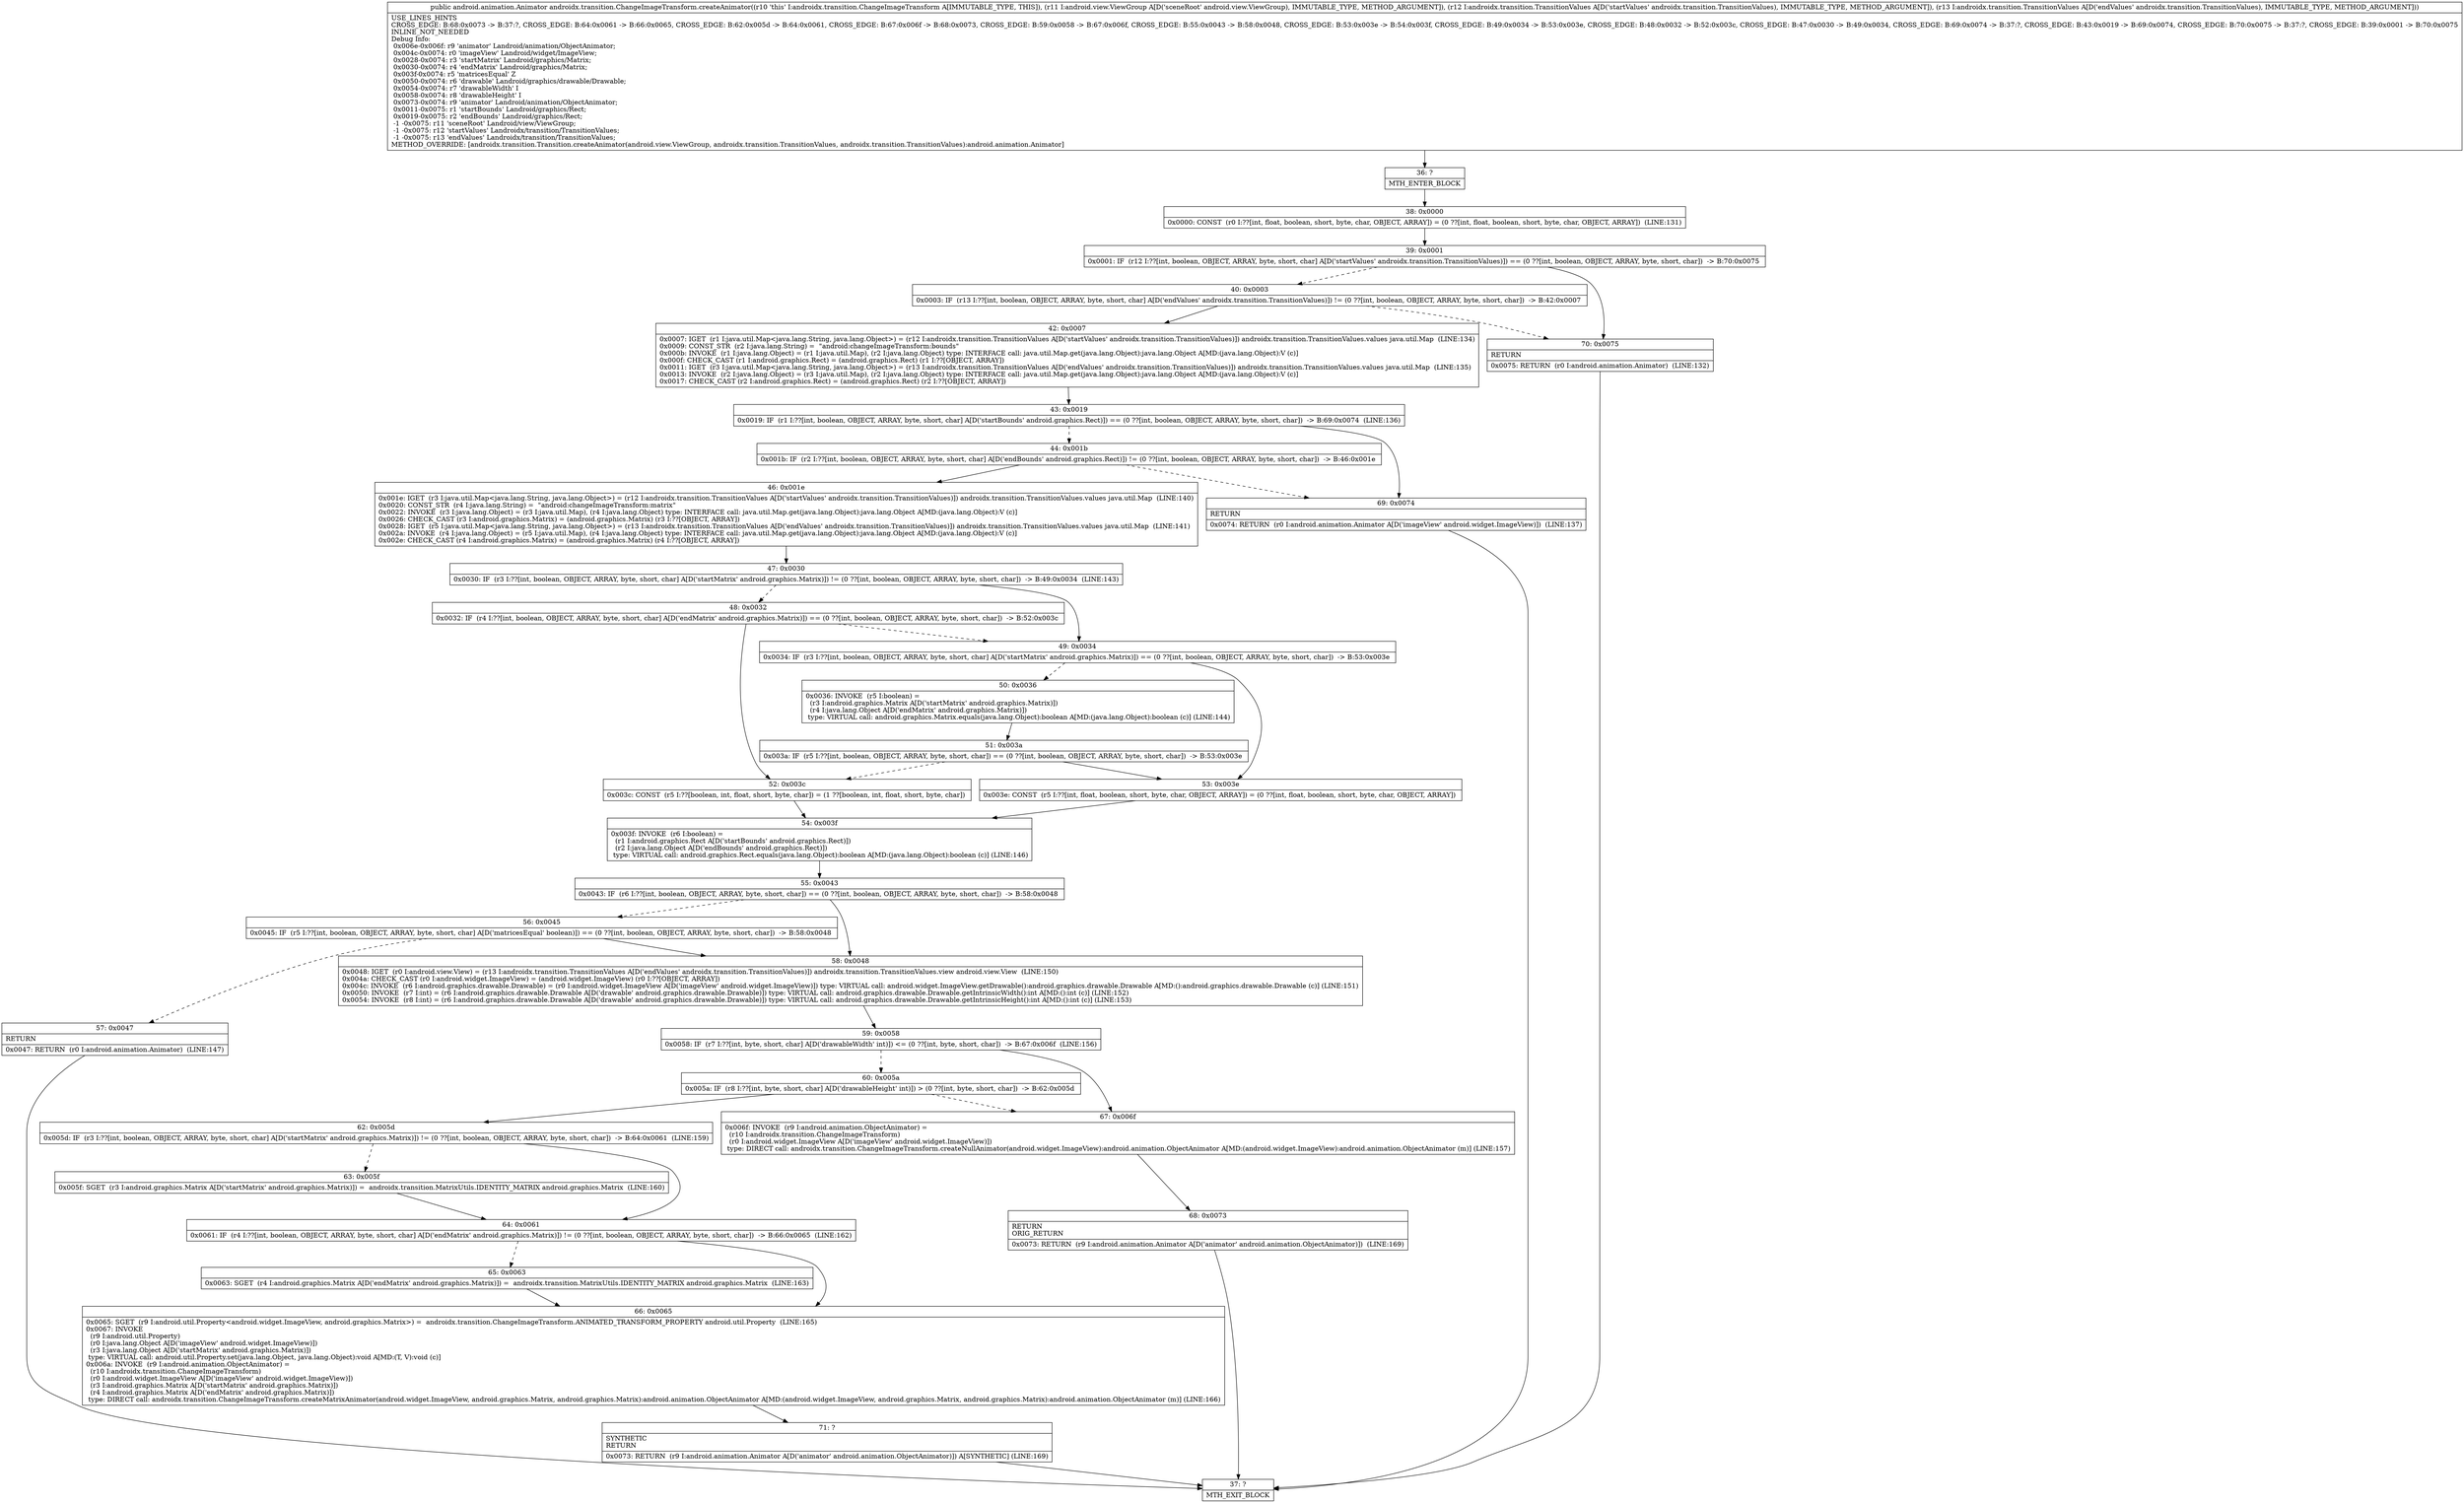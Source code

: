 digraph "CFG forandroidx.transition.ChangeImageTransform.createAnimator(Landroid\/view\/ViewGroup;Landroidx\/transition\/TransitionValues;Landroidx\/transition\/TransitionValues;)Landroid\/animation\/Animator;" {
Node_36 [shape=record,label="{36\:\ ?|MTH_ENTER_BLOCK\l}"];
Node_38 [shape=record,label="{38\:\ 0x0000|0x0000: CONST  (r0 I:??[int, float, boolean, short, byte, char, OBJECT, ARRAY]) = (0 ??[int, float, boolean, short, byte, char, OBJECT, ARRAY])  (LINE:131)\l}"];
Node_39 [shape=record,label="{39\:\ 0x0001|0x0001: IF  (r12 I:??[int, boolean, OBJECT, ARRAY, byte, short, char] A[D('startValues' androidx.transition.TransitionValues)]) == (0 ??[int, boolean, OBJECT, ARRAY, byte, short, char])  \-\> B:70:0x0075 \l}"];
Node_40 [shape=record,label="{40\:\ 0x0003|0x0003: IF  (r13 I:??[int, boolean, OBJECT, ARRAY, byte, short, char] A[D('endValues' androidx.transition.TransitionValues)]) != (0 ??[int, boolean, OBJECT, ARRAY, byte, short, char])  \-\> B:42:0x0007 \l}"];
Node_42 [shape=record,label="{42\:\ 0x0007|0x0007: IGET  (r1 I:java.util.Map\<java.lang.String, java.lang.Object\>) = (r12 I:androidx.transition.TransitionValues A[D('startValues' androidx.transition.TransitionValues)]) androidx.transition.TransitionValues.values java.util.Map  (LINE:134)\l0x0009: CONST_STR  (r2 I:java.lang.String) =  \"android:changeImageTransform:bounds\" \l0x000b: INVOKE  (r1 I:java.lang.Object) = (r1 I:java.util.Map), (r2 I:java.lang.Object) type: INTERFACE call: java.util.Map.get(java.lang.Object):java.lang.Object A[MD:(java.lang.Object):V (c)]\l0x000f: CHECK_CAST (r1 I:android.graphics.Rect) = (android.graphics.Rect) (r1 I:??[OBJECT, ARRAY]) \l0x0011: IGET  (r3 I:java.util.Map\<java.lang.String, java.lang.Object\>) = (r13 I:androidx.transition.TransitionValues A[D('endValues' androidx.transition.TransitionValues)]) androidx.transition.TransitionValues.values java.util.Map  (LINE:135)\l0x0013: INVOKE  (r2 I:java.lang.Object) = (r3 I:java.util.Map), (r2 I:java.lang.Object) type: INTERFACE call: java.util.Map.get(java.lang.Object):java.lang.Object A[MD:(java.lang.Object):V (c)]\l0x0017: CHECK_CAST (r2 I:android.graphics.Rect) = (android.graphics.Rect) (r2 I:??[OBJECT, ARRAY]) \l}"];
Node_43 [shape=record,label="{43\:\ 0x0019|0x0019: IF  (r1 I:??[int, boolean, OBJECT, ARRAY, byte, short, char] A[D('startBounds' android.graphics.Rect)]) == (0 ??[int, boolean, OBJECT, ARRAY, byte, short, char])  \-\> B:69:0x0074  (LINE:136)\l}"];
Node_44 [shape=record,label="{44\:\ 0x001b|0x001b: IF  (r2 I:??[int, boolean, OBJECT, ARRAY, byte, short, char] A[D('endBounds' android.graphics.Rect)]) != (0 ??[int, boolean, OBJECT, ARRAY, byte, short, char])  \-\> B:46:0x001e \l}"];
Node_46 [shape=record,label="{46\:\ 0x001e|0x001e: IGET  (r3 I:java.util.Map\<java.lang.String, java.lang.Object\>) = (r12 I:androidx.transition.TransitionValues A[D('startValues' androidx.transition.TransitionValues)]) androidx.transition.TransitionValues.values java.util.Map  (LINE:140)\l0x0020: CONST_STR  (r4 I:java.lang.String) =  \"android:changeImageTransform:matrix\" \l0x0022: INVOKE  (r3 I:java.lang.Object) = (r3 I:java.util.Map), (r4 I:java.lang.Object) type: INTERFACE call: java.util.Map.get(java.lang.Object):java.lang.Object A[MD:(java.lang.Object):V (c)]\l0x0026: CHECK_CAST (r3 I:android.graphics.Matrix) = (android.graphics.Matrix) (r3 I:??[OBJECT, ARRAY]) \l0x0028: IGET  (r5 I:java.util.Map\<java.lang.String, java.lang.Object\>) = (r13 I:androidx.transition.TransitionValues A[D('endValues' androidx.transition.TransitionValues)]) androidx.transition.TransitionValues.values java.util.Map  (LINE:141)\l0x002a: INVOKE  (r4 I:java.lang.Object) = (r5 I:java.util.Map), (r4 I:java.lang.Object) type: INTERFACE call: java.util.Map.get(java.lang.Object):java.lang.Object A[MD:(java.lang.Object):V (c)]\l0x002e: CHECK_CAST (r4 I:android.graphics.Matrix) = (android.graphics.Matrix) (r4 I:??[OBJECT, ARRAY]) \l}"];
Node_47 [shape=record,label="{47\:\ 0x0030|0x0030: IF  (r3 I:??[int, boolean, OBJECT, ARRAY, byte, short, char] A[D('startMatrix' android.graphics.Matrix)]) != (0 ??[int, boolean, OBJECT, ARRAY, byte, short, char])  \-\> B:49:0x0034  (LINE:143)\l}"];
Node_48 [shape=record,label="{48\:\ 0x0032|0x0032: IF  (r4 I:??[int, boolean, OBJECT, ARRAY, byte, short, char] A[D('endMatrix' android.graphics.Matrix)]) == (0 ??[int, boolean, OBJECT, ARRAY, byte, short, char])  \-\> B:52:0x003c \l}"];
Node_52 [shape=record,label="{52\:\ 0x003c|0x003c: CONST  (r5 I:??[boolean, int, float, short, byte, char]) = (1 ??[boolean, int, float, short, byte, char]) \l}"];
Node_54 [shape=record,label="{54\:\ 0x003f|0x003f: INVOKE  (r6 I:boolean) = \l  (r1 I:android.graphics.Rect A[D('startBounds' android.graphics.Rect)])\l  (r2 I:java.lang.Object A[D('endBounds' android.graphics.Rect)])\l type: VIRTUAL call: android.graphics.Rect.equals(java.lang.Object):boolean A[MD:(java.lang.Object):boolean (c)] (LINE:146)\l}"];
Node_55 [shape=record,label="{55\:\ 0x0043|0x0043: IF  (r6 I:??[int, boolean, OBJECT, ARRAY, byte, short, char]) == (0 ??[int, boolean, OBJECT, ARRAY, byte, short, char])  \-\> B:58:0x0048 \l}"];
Node_56 [shape=record,label="{56\:\ 0x0045|0x0045: IF  (r5 I:??[int, boolean, OBJECT, ARRAY, byte, short, char] A[D('matricesEqual' boolean)]) == (0 ??[int, boolean, OBJECT, ARRAY, byte, short, char])  \-\> B:58:0x0048 \l}"];
Node_57 [shape=record,label="{57\:\ 0x0047|RETURN\l|0x0047: RETURN  (r0 I:android.animation.Animator)  (LINE:147)\l}"];
Node_37 [shape=record,label="{37\:\ ?|MTH_EXIT_BLOCK\l}"];
Node_58 [shape=record,label="{58\:\ 0x0048|0x0048: IGET  (r0 I:android.view.View) = (r13 I:androidx.transition.TransitionValues A[D('endValues' androidx.transition.TransitionValues)]) androidx.transition.TransitionValues.view android.view.View  (LINE:150)\l0x004a: CHECK_CAST (r0 I:android.widget.ImageView) = (android.widget.ImageView) (r0 I:??[OBJECT, ARRAY]) \l0x004c: INVOKE  (r6 I:android.graphics.drawable.Drawable) = (r0 I:android.widget.ImageView A[D('imageView' android.widget.ImageView)]) type: VIRTUAL call: android.widget.ImageView.getDrawable():android.graphics.drawable.Drawable A[MD:():android.graphics.drawable.Drawable (c)] (LINE:151)\l0x0050: INVOKE  (r7 I:int) = (r6 I:android.graphics.drawable.Drawable A[D('drawable' android.graphics.drawable.Drawable)]) type: VIRTUAL call: android.graphics.drawable.Drawable.getIntrinsicWidth():int A[MD:():int (c)] (LINE:152)\l0x0054: INVOKE  (r8 I:int) = (r6 I:android.graphics.drawable.Drawable A[D('drawable' android.graphics.drawable.Drawable)]) type: VIRTUAL call: android.graphics.drawable.Drawable.getIntrinsicHeight():int A[MD:():int (c)] (LINE:153)\l}"];
Node_59 [shape=record,label="{59\:\ 0x0058|0x0058: IF  (r7 I:??[int, byte, short, char] A[D('drawableWidth' int)]) \<= (0 ??[int, byte, short, char])  \-\> B:67:0x006f  (LINE:156)\l}"];
Node_60 [shape=record,label="{60\:\ 0x005a|0x005a: IF  (r8 I:??[int, byte, short, char] A[D('drawableHeight' int)]) \> (0 ??[int, byte, short, char])  \-\> B:62:0x005d \l}"];
Node_62 [shape=record,label="{62\:\ 0x005d|0x005d: IF  (r3 I:??[int, boolean, OBJECT, ARRAY, byte, short, char] A[D('startMatrix' android.graphics.Matrix)]) != (0 ??[int, boolean, OBJECT, ARRAY, byte, short, char])  \-\> B:64:0x0061  (LINE:159)\l}"];
Node_63 [shape=record,label="{63\:\ 0x005f|0x005f: SGET  (r3 I:android.graphics.Matrix A[D('startMatrix' android.graphics.Matrix)]) =  androidx.transition.MatrixUtils.IDENTITY_MATRIX android.graphics.Matrix  (LINE:160)\l}"];
Node_64 [shape=record,label="{64\:\ 0x0061|0x0061: IF  (r4 I:??[int, boolean, OBJECT, ARRAY, byte, short, char] A[D('endMatrix' android.graphics.Matrix)]) != (0 ??[int, boolean, OBJECT, ARRAY, byte, short, char])  \-\> B:66:0x0065  (LINE:162)\l}"];
Node_65 [shape=record,label="{65\:\ 0x0063|0x0063: SGET  (r4 I:android.graphics.Matrix A[D('endMatrix' android.graphics.Matrix)]) =  androidx.transition.MatrixUtils.IDENTITY_MATRIX android.graphics.Matrix  (LINE:163)\l}"];
Node_66 [shape=record,label="{66\:\ 0x0065|0x0065: SGET  (r9 I:android.util.Property\<android.widget.ImageView, android.graphics.Matrix\>) =  androidx.transition.ChangeImageTransform.ANIMATED_TRANSFORM_PROPERTY android.util.Property  (LINE:165)\l0x0067: INVOKE  \l  (r9 I:android.util.Property)\l  (r0 I:java.lang.Object A[D('imageView' android.widget.ImageView)])\l  (r3 I:java.lang.Object A[D('startMatrix' android.graphics.Matrix)])\l type: VIRTUAL call: android.util.Property.set(java.lang.Object, java.lang.Object):void A[MD:(T, V):void (c)]\l0x006a: INVOKE  (r9 I:android.animation.ObjectAnimator) = \l  (r10 I:androidx.transition.ChangeImageTransform)\l  (r0 I:android.widget.ImageView A[D('imageView' android.widget.ImageView)])\l  (r3 I:android.graphics.Matrix A[D('startMatrix' android.graphics.Matrix)])\l  (r4 I:android.graphics.Matrix A[D('endMatrix' android.graphics.Matrix)])\l type: DIRECT call: androidx.transition.ChangeImageTransform.createMatrixAnimator(android.widget.ImageView, android.graphics.Matrix, android.graphics.Matrix):android.animation.ObjectAnimator A[MD:(android.widget.ImageView, android.graphics.Matrix, android.graphics.Matrix):android.animation.ObjectAnimator (m)] (LINE:166)\l}"];
Node_71 [shape=record,label="{71\:\ ?|SYNTHETIC\lRETURN\l|0x0073: RETURN  (r9 I:android.animation.Animator A[D('animator' android.animation.ObjectAnimator)]) A[SYNTHETIC] (LINE:169)\l}"];
Node_67 [shape=record,label="{67\:\ 0x006f|0x006f: INVOKE  (r9 I:android.animation.ObjectAnimator) = \l  (r10 I:androidx.transition.ChangeImageTransform)\l  (r0 I:android.widget.ImageView A[D('imageView' android.widget.ImageView)])\l type: DIRECT call: androidx.transition.ChangeImageTransform.createNullAnimator(android.widget.ImageView):android.animation.ObjectAnimator A[MD:(android.widget.ImageView):android.animation.ObjectAnimator (m)] (LINE:157)\l}"];
Node_68 [shape=record,label="{68\:\ 0x0073|RETURN\lORIG_RETURN\l|0x0073: RETURN  (r9 I:android.animation.Animator A[D('animator' android.animation.ObjectAnimator)])  (LINE:169)\l}"];
Node_49 [shape=record,label="{49\:\ 0x0034|0x0034: IF  (r3 I:??[int, boolean, OBJECT, ARRAY, byte, short, char] A[D('startMatrix' android.graphics.Matrix)]) == (0 ??[int, boolean, OBJECT, ARRAY, byte, short, char])  \-\> B:53:0x003e \l}"];
Node_50 [shape=record,label="{50\:\ 0x0036|0x0036: INVOKE  (r5 I:boolean) = \l  (r3 I:android.graphics.Matrix A[D('startMatrix' android.graphics.Matrix)])\l  (r4 I:java.lang.Object A[D('endMatrix' android.graphics.Matrix)])\l type: VIRTUAL call: android.graphics.Matrix.equals(java.lang.Object):boolean A[MD:(java.lang.Object):boolean (c)] (LINE:144)\l}"];
Node_51 [shape=record,label="{51\:\ 0x003a|0x003a: IF  (r5 I:??[int, boolean, OBJECT, ARRAY, byte, short, char]) == (0 ??[int, boolean, OBJECT, ARRAY, byte, short, char])  \-\> B:53:0x003e \l}"];
Node_53 [shape=record,label="{53\:\ 0x003e|0x003e: CONST  (r5 I:??[int, float, boolean, short, byte, char, OBJECT, ARRAY]) = (0 ??[int, float, boolean, short, byte, char, OBJECT, ARRAY]) \l}"];
Node_69 [shape=record,label="{69\:\ 0x0074|RETURN\l|0x0074: RETURN  (r0 I:android.animation.Animator A[D('imageView' android.widget.ImageView)])  (LINE:137)\l}"];
Node_70 [shape=record,label="{70\:\ 0x0075|RETURN\l|0x0075: RETURN  (r0 I:android.animation.Animator)  (LINE:132)\l}"];
MethodNode[shape=record,label="{public android.animation.Animator androidx.transition.ChangeImageTransform.createAnimator((r10 'this' I:androidx.transition.ChangeImageTransform A[IMMUTABLE_TYPE, THIS]), (r11 I:android.view.ViewGroup A[D('sceneRoot' android.view.ViewGroup), IMMUTABLE_TYPE, METHOD_ARGUMENT]), (r12 I:androidx.transition.TransitionValues A[D('startValues' androidx.transition.TransitionValues), IMMUTABLE_TYPE, METHOD_ARGUMENT]), (r13 I:androidx.transition.TransitionValues A[D('endValues' androidx.transition.TransitionValues), IMMUTABLE_TYPE, METHOD_ARGUMENT]))  | USE_LINES_HINTS\lCROSS_EDGE: B:68:0x0073 \-\> B:37:?, CROSS_EDGE: B:64:0x0061 \-\> B:66:0x0065, CROSS_EDGE: B:62:0x005d \-\> B:64:0x0061, CROSS_EDGE: B:67:0x006f \-\> B:68:0x0073, CROSS_EDGE: B:59:0x0058 \-\> B:67:0x006f, CROSS_EDGE: B:55:0x0043 \-\> B:58:0x0048, CROSS_EDGE: B:53:0x003e \-\> B:54:0x003f, CROSS_EDGE: B:49:0x0034 \-\> B:53:0x003e, CROSS_EDGE: B:48:0x0032 \-\> B:52:0x003c, CROSS_EDGE: B:47:0x0030 \-\> B:49:0x0034, CROSS_EDGE: B:69:0x0074 \-\> B:37:?, CROSS_EDGE: B:43:0x0019 \-\> B:69:0x0074, CROSS_EDGE: B:70:0x0075 \-\> B:37:?, CROSS_EDGE: B:39:0x0001 \-\> B:70:0x0075\lINLINE_NOT_NEEDED\lDebug Info:\l  0x006e\-0x006f: r9 'animator' Landroid\/animation\/ObjectAnimator;\l  0x004c\-0x0074: r0 'imageView' Landroid\/widget\/ImageView;\l  0x0028\-0x0074: r3 'startMatrix' Landroid\/graphics\/Matrix;\l  0x0030\-0x0074: r4 'endMatrix' Landroid\/graphics\/Matrix;\l  0x003f\-0x0074: r5 'matricesEqual' Z\l  0x0050\-0x0074: r6 'drawable' Landroid\/graphics\/drawable\/Drawable;\l  0x0054\-0x0074: r7 'drawableWidth' I\l  0x0058\-0x0074: r8 'drawableHeight' I\l  0x0073\-0x0074: r9 'animator' Landroid\/animation\/ObjectAnimator;\l  0x0011\-0x0075: r1 'startBounds' Landroid\/graphics\/Rect;\l  0x0019\-0x0075: r2 'endBounds' Landroid\/graphics\/Rect;\l  \-1 \-0x0075: r11 'sceneRoot' Landroid\/view\/ViewGroup;\l  \-1 \-0x0075: r12 'startValues' Landroidx\/transition\/TransitionValues;\l  \-1 \-0x0075: r13 'endValues' Landroidx\/transition\/TransitionValues;\lMETHOD_OVERRIDE: [androidx.transition.Transition.createAnimator(android.view.ViewGroup, androidx.transition.TransitionValues, androidx.transition.TransitionValues):android.animation.Animator]\l}"];
MethodNode -> Node_36;Node_36 -> Node_38;
Node_38 -> Node_39;
Node_39 -> Node_40[style=dashed];
Node_39 -> Node_70;
Node_40 -> Node_42;
Node_40 -> Node_70[style=dashed];
Node_42 -> Node_43;
Node_43 -> Node_44[style=dashed];
Node_43 -> Node_69;
Node_44 -> Node_46;
Node_44 -> Node_69[style=dashed];
Node_46 -> Node_47;
Node_47 -> Node_48[style=dashed];
Node_47 -> Node_49;
Node_48 -> Node_49[style=dashed];
Node_48 -> Node_52;
Node_52 -> Node_54;
Node_54 -> Node_55;
Node_55 -> Node_56[style=dashed];
Node_55 -> Node_58;
Node_56 -> Node_57[style=dashed];
Node_56 -> Node_58;
Node_57 -> Node_37;
Node_58 -> Node_59;
Node_59 -> Node_60[style=dashed];
Node_59 -> Node_67;
Node_60 -> Node_62;
Node_60 -> Node_67[style=dashed];
Node_62 -> Node_63[style=dashed];
Node_62 -> Node_64;
Node_63 -> Node_64;
Node_64 -> Node_65[style=dashed];
Node_64 -> Node_66;
Node_65 -> Node_66;
Node_66 -> Node_71;
Node_71 -> Node_37;
Node_67 -> Node_68;
Node_68 -> Node_37;
Node_49 -> Node_50[style=dashed];
Node_49 -> Node_53;
Node_50 -> Node_51;
Node_51 -> Node_52[style=dashed];
Node_51 -> Node_53;
Node_53 -> Node_54;
Node_69 -> Node_37;
Node_70 -> Node_37;
}

